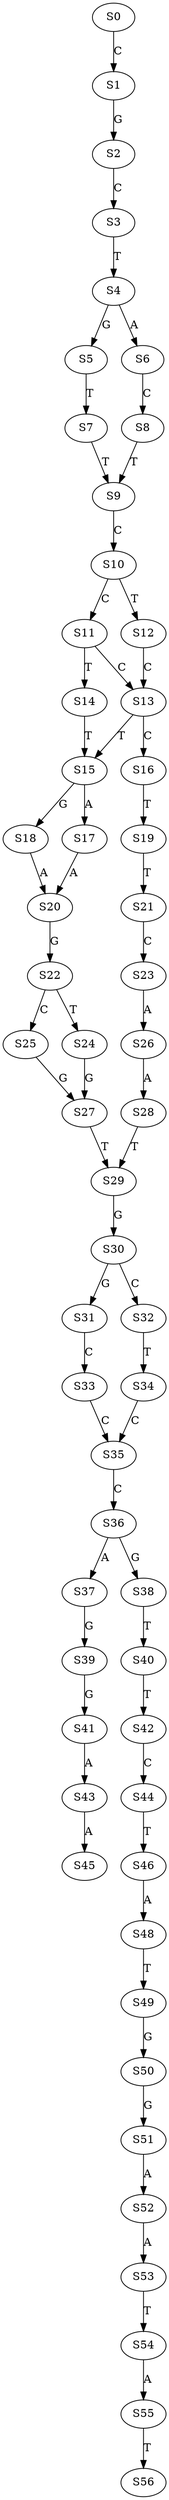 strict digraph  {
	S0 -> S1 [ label = C ];
	S1 -> S2 [ label = G ];
	S2 -> S3 [ label = C ];
	S3 -> S4 [ label = T ];
	S4 -> S5 [ label = G ];
	S4 -> S6 [ label = A ];
	S5 -> S7 [ label = T ];
	S6 -> S8 [ label = C ];
	S7 -> S9 [ label = T ];
	S8 -> S9 [ label = T ];
	S9 -> S10 [ label = C ];
	S10 -> S11 [ label = C ];
	S10 -> S12 [ label = T ];
	S11 -> S13 [ label = C ];
	S11 -> S14 [ label = T ];
	S12 -> S13 [ label = C ];
	S13 -> S15 [ label = T ];
	S13 -> S16 [ label = C ];
	S14 -> S15 [ label = T ];
	S15 -> S17 [ label = A ];
	S15 -> S18 [ label = G ];
	S16 -> S19 [ label = T ];
	S17 -> S20 [ label = A ];
	S18 -> S20 [ label = A ];
	S19 -> S21 [ label = T ];
	S20 -> S22 [ label = G ];
	S21 -> S23 [ label = C ];
	S22 -> S24 [ label = T ];
	S22 -> S25 [ label = C ];
	S23 -> S26 [ label = A ];
	S24 -> S27 [ label = G ];
	S25 -> S27 [ label = G ];
	S26 -> S28 [ label = A ];
	S27 -> S29 [ label = T ];
	S28 -> S29 [ label = T ];
	S29 -> S30 [ label = G ];
	S30 -> S31 [ label = G ];
	S30 -> S32 [ label = C ];
	S31 -> S33 [ label = C ];
	S32 -> S34 [ label = T ];
	S33 -> S35 [ label = C ];
	S34 -> S35 [ label = C ];
	S35 -> S36 [ label = C ];
	S36 -> S37 [ label = A ];
	S36 -> S38 [ label = G ];
	S37 -> S39 [ label = G ];
	S38 -> S40 [ label = T ];
	S39 -> S41 [ label = G ];
	S40 -> S42 [ label = T ];
	S41 -> S43 [ label = A ];
	S42 -> S44 [ label = C ];
	S43 -> S45 [ label = A ];
	S44 -> S46 [ label = T ];
	S46 -> S48 [ label = A ];
	S48 -> S49 [ label = T ];
	S49 -> S50 [ label = G ];
	S50 -> S51 [ label = G ];
	S51 -> S52 [ label = A ];
	S52 -> S53 [ label = A ];
	S53 -> S54 [ label = T ];
	S54 -> S55 [ label = A ];
	S55 -> S56 [ label = T ];
}
